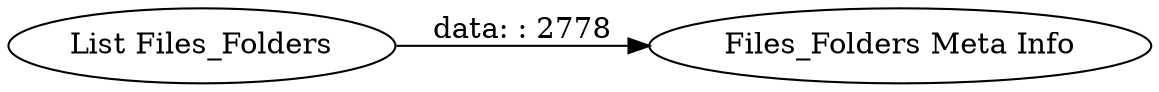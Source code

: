 digraph {
	"-4543619905923566770_55" [label="List Files_Folders"]
	"-4543619905923566770_56" [label="Files_Folders Meta Info"]
	"-4543619905923566770_55" -> "-4543619905923566770_56" [label="data: : 2778"]
	rankdir=LR
}
